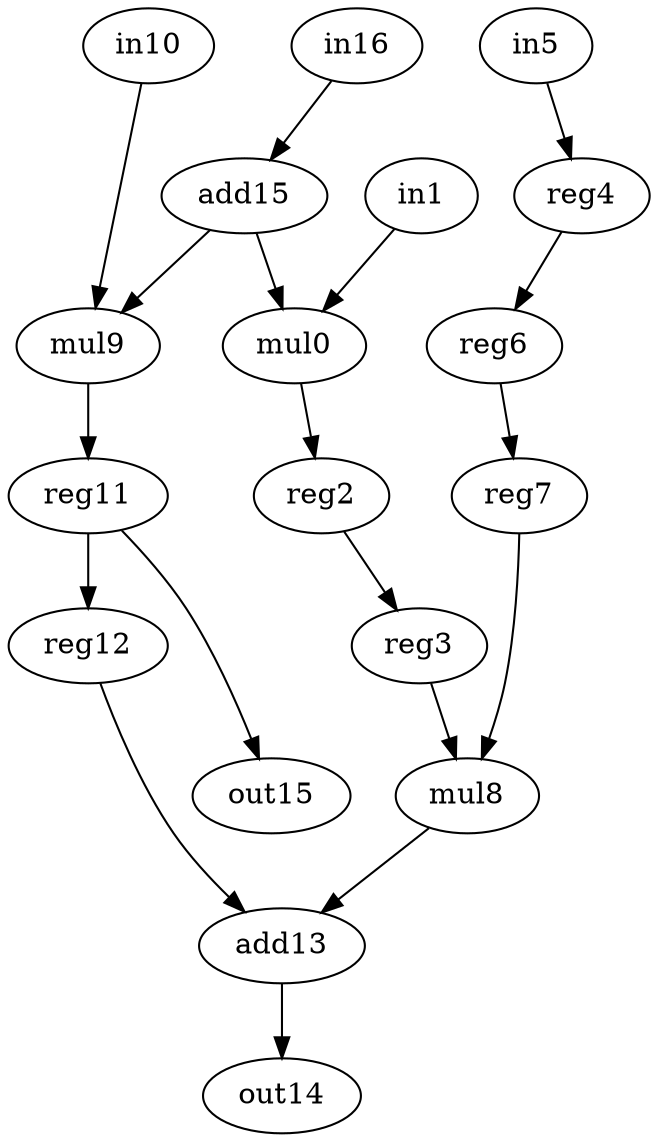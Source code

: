 digraph g {
0 [label = mul0;op = mul;]
1 [label = in1;op = in;]
2 [label = in10;op = in;]
3 [label = reg11;op = reg;]
4 [label = reg12;op = reg;]
5 [label = add13;op = add;]
6 [label = out14;op = out;]
7 [label = add15;op = addi;value = 2;]
8 [label = in16;op = in;]
9 [label = out15;op = out;]
10 [label = reg2;op = reg;]
11 [label = reg3;op = reg;]
12 [label = reg4;op = reg;]
13 [label = in5;op = in;]
14 [label = reg6;op = reg;]
15 [label = reg7;op = reg;]
16 [label = mul8;op = mul;]
17 [label = mul9;op = mul;]
5 -> 6 [port=0; weight=0;]
16 -> 5 [port=0; weight=0;]
11 -> 16 [port=0; weight=0;]
10 -> 11 [port=0; weight=0;]
0 -> 10 [port=0; weight=0;]
7 -> 0 [port=0; weight=0;]
7 -> 17 [port=0; weight=0;]
2 -> 17 [port=1; weight=0;]
17 -> 3 [port=0; weight=0;]
3 -> 4 [port=0; weight=1;]
4 -> 5 [port=1; weight=0;]
3 -> 9 [port=0; weight=0;]
8 -> 7 [port=0; weight=0;]
1 -> 0 [port=1; weight=0;]
15 -> 16 [port=1; weight=0;]
14 -> 15 [port=0; weight=0;]
12 -> 14 [port=0; weight=0;]
13 -> 12 [port=0; weight=0;]
}
